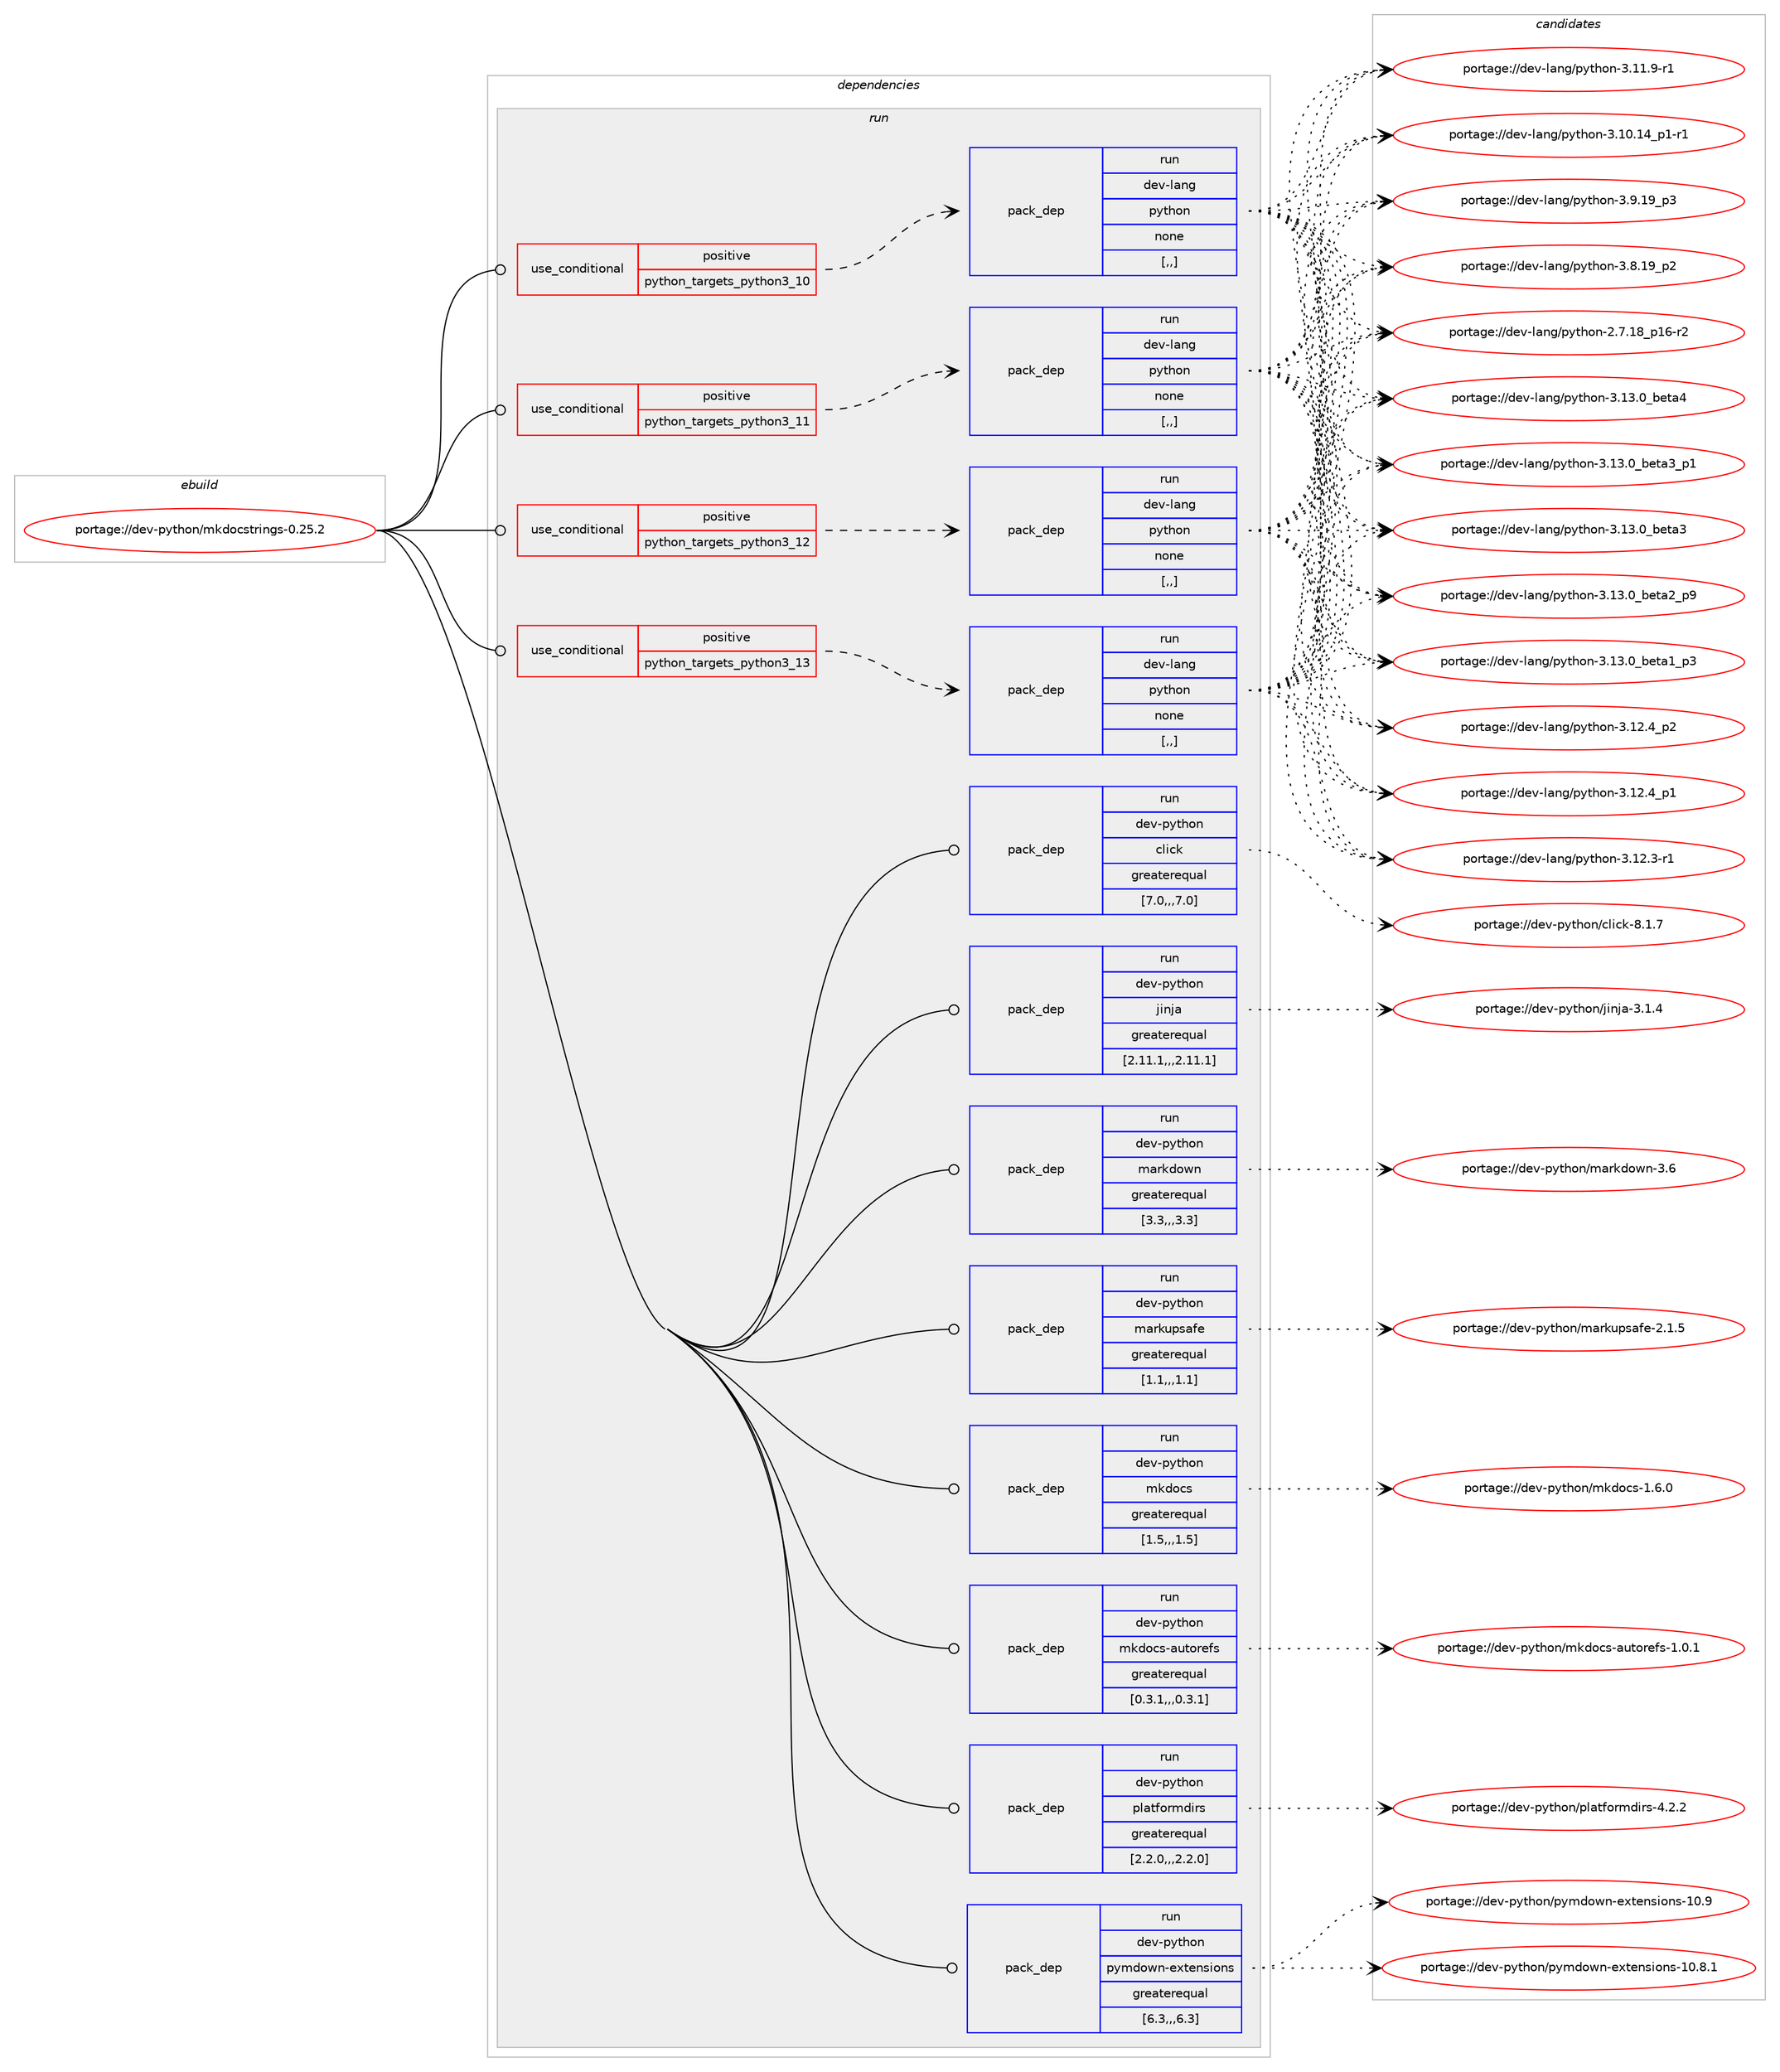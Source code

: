 digraph prolog {

# *************
# Graph options
# *************

newrank=true;
concentrate=true;
compound=true;
graph [rankdir=LR,fontname=Helvetica,fontsize=10,ranksep=1.5];#, ranksep=2.5, nodesep=0.2];
edge  [arrowhead=vee];
node  [fontname=Helvetica,fontsize=10];

# **********
# The ebuild
# **********

subgraph cluster_leftcol {
color=gray;
label=<<i>ebuild</i>>;
id [label="portage://dev-python/mkdocstrings-0.25.2", color=red, width=4, href="../dev-python/mkdocstrings-0.25.2.svg"];
}

# ****************
# The dependencies
# ****************

subgraph cluster_midcol {
color=gray;
label=<<i>dependencies</i>>;
subgraph cluster_compile {
fillcolor="#eeeeee";
style=filled;
label=<<i>compile</i>>;
}
subgraph cluster_compileandrun {
fillcolor="#eeeeee";
style=filled;
label=<<i>compile and run</i>>;
}
subgraph cluster_run {
fillcolor="#eeeeee";
style=filled;
label=<<i>run</i>>;
subgraph cond35012 {
dependency151860 [label=<<TABLE BORDER="0" CELLBORDER="1" CELLSPACING="0" CELLPADDING="4"><TR><TD ROWSPAN="3" CELLPADDING="10">use_conditional</TD></TR><TR><TD>positive</TD></TR><TR><TD>python_targets_python3_10</TD></TR></TABLE>>, shape=none, color=red];
subgraph pack115599 {
dependency151861 [label=<<TABLE BORDER="0" CELLBORDER="1" CELLSPACING="0" CELLPADDING="4" WIDTH="220"><TR><TD ROWSPAN="6" CELLPADDING="30">pack_dep</TD></TR><TR><TD WIDTH="110">run</TD></TR><TR><TD>dev-lang</TD></TR><TR><TD>python</TD></TR><TR><TD>none</TD></TR><TR><TD>[,,]</TD></TR></TABLE>>, shape=none, color=blue];
}
dependency151860:e -> dependency151861:w [weight=20,style="dashed",arrowhead="vee"];
}
id:e -> dependency151860:w [weight=20,style="solid",arrowhead="odot"];
subgraph cond35013 {
dependency151862 [label=<<TABLE BORDER="0" CELLBORDER="1" CELLSPACING="0" CELLPADDING="4"><TR><TD ROWSPAN="3" CELLPADDING="10">use_conditional</TD></TR><TR><TD>positive</TD></TR><TR><TD>python_targets_python3_11</TD></TR></TABLE>>, shape=none, color=red];
subgraph pack115600 {
dependency151863 [label=<<TABLE BORDER="0" CELLBORDER="1" CELLSPACING="0" CELLPADDING="4" WIDTH="220"><TR><TD ROWSPAN="6" CELLPADDING="30">pack_dep</TD></TR><TR><TD WIDTH="110">run</TD></TR><TR><TD>dev-lang</TD></TR><TR><TD>python</TD></TR><TR><TD>none</TD></TR><TR><TD>[,,]</TD></TR></TABLE>>, shape=none, color=blue];
}
dependency151862:e -> dependency151863:w [weight=20,style="dashed",arrowhead="vee"];
}
id:e -> dependency151862:w [weight=20,style="solid",arrowhead="odot"];
subgraph cond35014 {
dependency151864 [label=<<TABLE BORDER="0" CELLBORDER="1" CELLSPACING="0" CELLPADDING="4"><TR><TD ROWSPAN="3" CELLPADDING="10">use_conditional</TD></TR><TR><TD>positive</TD></TR><TR><TD>python_targets_python3_12</TD></TR></TABLE>>, shape=none, color=red];
subgraph pack115601 {
dependency151865 [label=<<TABLE BORDER="0" CELLBORDER="1" CELLSPACING="0" CELLPADDING="4" WIDTH="220"><TR><TD ROWSPAN="6" CELLPADDING="30">pack_dep</TD></TR><TR><TD WIDTH="110">run</TD></TR><TR><TD>dev-lang</TD></TR><TR><TD>python</TD></TR><TR><TD>none</TD></TR><TR><TD>[,,]</TD></TR></TABLE>>, shape=none, color=blue];
}
dependency151864:e -> dependency151865:w [weight=20,style="dashed",arrowhead="vee"];
}
id:e -> dependency151864:w [weight=20,style="solid",arrowhead="odot"];
subgraph cond35015 {
dependency151866 [label=<<TABLE BORDER="0" CELLBORDER="1" CELLSPACING="0" CELLPADDING="4"><TR><TD ROWSPAN="3" CELLPADDING="10">use_conditional</TD></TR><TR><TD>positive</TD></TR><TR><TD>python_targets_python3_13</TD></TR></TABLE>>, shape=none, color=red];
subgraph pack115602 {
dependency151867 [label=<<TABLE BORDER="0" CELLBORDER="1" CELLSPACING="0" CELLPADDING="4" WIDTH="220"><TR><TD ROWSPAN="6" CELLPADDING="30">pack_dep</TD></TR><TR><TD WIDTH="110">run</TD></TR><TR><TD>dev-lang</TD></TR><TR><TD>python</TD></TR><TR><TD>none</TD></TR><TR><TD>[,,]</TD></TR></TABLE>>, shape=none, color=blue];
}
dependency151866:e -> dependency151867:w [weight=20,style="dashed",arrowhead="vee"];
}
id:e -> dependency151866:w [weight=20,style="solid",arrowhead="odot"];
subgraph pack115603 {
dependency151868 [label=<<TABLE BORDER="0" CELLBORDER="1" CELLSPACING="0" CELLPADDING="4" WIDTH="220"><TR><TD ROWSPAN="6" CELLPADDING="30">pack_dep</TD></TR><TR><TD WIDTH="110">run</TD></TR><TR><TD>dev-python</TD></TR><TR><TD>click</TD></TR><TR><TD>greaterequal</TD></TR><TR><TD>[7.0,,,7.0]</TD></TR></TABLE>>, shape=none, color=blue];
}
id:e -> dependency151868:w [weight=20,style="solid",arrowhead="odot"];
subgraph pack115604 {
dependency151869 [label=<<TABLE BORDER="0" CELLBORDER="1" CELLSPACING="0" CELLPADDING="4" WIDTH="220"><TR><TD ROWSPAN="6" CELLPADDING="30">pack_dep</TD></TR><TR><TD WIDTH="110">run</TD></TR><TR><TD>dev-python</TD></TR><TR><TD>jinja</TD></TR><TR><TD>greaterequal</TD></TR><TR><TD>[2.11.1,,,2.11.1]</TD></TR></TABLE>>, shape=none, color=blue];
}
id:e -> dependency151869:w [weight=20,style="solid",arrowhead="odot"];
subgraph pack115605 {
dependency151870 [label=<<TABLE BORDER="0" CELLBORDER="1" CELLSPACING="0" CELLPADDING="4" WIDTH="220"><TR><TD ROWSPAN="6" CELLPADDING="30">pack_dep</TD></TR><TR><TD WIDTH="110">run</TD></TR><TR><TD>dev-python</TD></TR><TR><TD>markdown</TD></TR><TR><TD>greaterequal</TD></TR><TR><TD>[3.3,,,3.3]</TD></TR></TABLE>>, shape=none, color=blue];
}
id:e -> dependency151870:w [weight=20,style="solid",arrowhead="odot"];
subgraph pack115606 {
dependency151871 [label=<<TABLE BORDER="0" CELLBORDER="1" CELLSPACING="0" CELLPADDING="4" WIDTH="220"><TR><TD ROWSPAN="6" CELLPADDING="30">pack_dep</TD></TR><TR><TD WIDTH="110">run</TD></TR><TR><TD>dev-python</TD></TR><TR><TD>markupsafe</TD></TR><TR><TD>greaterequal</TD></TR><TR><TD>[1.1,,,1.1]</TD></TR></TABLE>>, shape=none, color=blue];
}
id:e -> dependency151871:w [weight=20,style="solid",arrowhead="odot"];
subgraph pack115607 {
dependency151872 [label=<<TABLE BORDER="0" CELLBORDER="1" CELLSPACING="0" CELLPADDING="4" WIDTH="220"><TR><TD ROWSPAN="6" CELLPADDING="30">pack_dep</TD></TR><TR><TD WIDTH="110">run</TD></TR><TR><TD>dev-python</TD></TR><TR><TD>mkdocs</TD></TR><TR><TD>greaterequal</TD></TR><TR><TD>[1.5,,,1.5]</TD></TR></TABLE>>, shape=none, color=blue];
}
id:e -> dependency151872:w [weight=20,style="solid",arrowhead="odot"];
subgraph pack115608 {
dependency151873 [label=<<TABLE BORDER="0" CELLBORDER="1" CELLSPACING="0" CELLPADDING="4" WIDTH="220"><TR><TD ROWSPAN="6" CELLPADDING="30">pack_dep</TD></TR><TR><TD WIDTH="110">run</TD></TR><TR><TD>dev-python</TD></TR><TR><TD>mkdocs-autorefs</TD></TR><TR><TD>greaterequal</TD></TR><TR><TD>[0.3.1,,,0.3.1]</TD></TR></TABLE>>, shape=none, color=blue];
}
id:e -> dependency151873:w [weight=20,style="solid",arrowhead="odot"];
subgraph pack115609 {
dependency151874 [label=<<TABLE BORDER="0" CELLBORDER="1" CELLSPACING="0" CELLPADDING="4" WIDTH="220"><TR><TD ROWSPAN="6" CELLPADDING="30">pack_dep</TD></TR><TR><TD WIDTH="110">run</TD></TR><TR><TD>dev-python</TD></TR><TR><TD>platformdirs</TD></TR><TR><TD>greaterequal</TD></TR><TR><TD>[2.2.0,,,2.2.0]</TD></TR></TABLE>>, shape=none, color=blue];
}
id:e -> dependency151874:w [weight=20,style="solid",arrowhead="odot"];
subgraph pack115610 {
dependency151875 [label=<<TABLE BORDER="0" CELLBORDER="1" CELLSPACING="0" CELLPADDING="4" WIDTH="220"><TR><TD ROWSPAN="6" CELLPADDING="30">pack_dep</TD></TR><TR><TD WIDTH="110">run</TD></TR><TR><TD>dev-python</TD></TR><TR><TD>pymdown-extensions</TD></TR><TR><TD>greaterequal</TD></TR><TR><TD>[6.3,,,6.3]</TD></TR></TABLE>>, shape=none, color=blue];
}
id:e -> dependency151875:w [weight=20,style="solid",arrowhead="odot"];
}
}

# **************
# The candidates
# **************

subgraph cluster_choices {
rank=same;
color=gray;
label=<<i>candidates</i>>;

subgraph choice115599 {
color=black;
nodesep=1;
choice1001011184510897110103471121211161041111104551464951464895981011169752 [label="portage://dev-lang/python-3.13.0_beta4", color=red, width=4,href="../dev-lang/python-3.13.0_beta4.svg"];
choice10010111845108971101034711212111610411111045514649514648959810111697519511249 [label="portage://dev-lang/python-3.13.0_beta3_p1", color=red, width=4,href="../dev-lang/python-3.13.0_beta3_p1.svg"];
choice1001011184510897110103471121211161041111104551464951464895981011169751 [label="portage://dev-lang/python-3.13.0_beta3", color=red, width=4,href="../dev-lang/python-3.13.0_beta3.svg"];
choice10010111845108971101034711212111610411111045514649514648959810111697509511257 [label="portage://dev-lang/python-3.13.0_beta2_p9", color=red, width=4,href="../dev-lang/python-3.13.0_beta2_p9.svg"];
choice10010111845108971101034711212111610411111045514649514648959810111697499511251 [label="portage://dev-lang/python-3.13.0_beta1_p3", color=red, width=4,href="../dev-lang/python-3.13.0_beta1_p3.svg"];
choice100101118451089711010347112121116104111110455146495046529511250 [label="portage://dev-lang/python-3.12.4_p2", color=red, width=4,href="../dev-lang/python-3.12.4_p2.svg"];
choice100101118451089711010347112121116104111110455146495046529511249 [label="portage://dev-lang/python-3.12.4_p1", color=red, width=4,href="../dev-lang/python-3.12.4_p1.svg"];
choice100101118451089711010347112121116104111110455146495046514511449 [label="portage://dev-lang/python-3.12.3-r1", color=red, width=4,href="../dev-lang/python-3.12.3-r1.svg"];
choice100101118451089711010347112121116104111110455146494946574511449 [label="portage://dev-lang/python-3.11.9-r1", color=red, width=4,href="../dev-lang/python-3.11.9-r1.svg"];
choice100101118451089711010347112121116104111110455146494846495295112494511449 [label="portage://dev-lang/python-3.10.14_p1-r1", color=red, width=4,href="../dev-lang/python-3.10.14_p1-r1.svg"];
choice100101118451089711010347112121116104111110455146574649579511251 [label="portage://dev-lang/python-3.9.19_p3", color=red, width=4,href="../dev-lang/python-3.9.19_p3.svg"];
choice100101118451089711010347112121116104111110455146564649579511250 [label="portage://dev-lang/python-3.8.19_p2", color=red, width=4,href="../dev-lang/python-3.8.19_p2.svg"];
choice100101118451089711010347112121116104111110455046554649569511249544511450 [label="portage://dev-lang/python-2.7.18_p16-r2", color=red, width=4,href="../dev-lang/python-2.7.18_p16-r2.svg"];
dependency151861:e -> choice1001011184510897110103471121211161041111104551464951464895981011169752:w [style=dotted,weight="100"];
dependency151861:e -> choice10010111845108971101034711212111610411111045514649514648959810111697519511249:w [style=dotted,weight="100"];
dependency151861:e -> choice1001011184510897110103471121211161041111104551464951464895981011169751:w [style=dotted,weight="100"];
dependency151861:e -> choice10010111845108971101034711212111610411111045514649514648959810111697509511257:w [style=dotted,weight="100"];
dependency151861:e -> choice10010111845108971101034711212111610411111045514649514648959810111697499511251:w [style=dotted,weight="100"];
dependency151861:e -> choice100101118451089711010347112121116104111110455146495046529511250:w [style=dotted,weight="100"];
dependency151861:e -> choice100101118451089711010347112121116104111110455146495046529511249:w [style=dotted,weight="100"];
dependency151861:e -> choice100101118451089711010347112121116104111110455146495046514511449:w [style=dotted,weight="100"];
dependency151861:e -> choice100101118451089711010347112121116104111110455146494946574511449:w [style=dotted,weight="100"];
dependency151861:e -> choice100101118451089711010347112121116104111110455146494846495295112494511449:w [style=dotted,weight="100"];
dependency151861:e -> choice100101118451089711010347112121116104111110455146574649579511251:w [style=dotted,weight="100"];
dependency151861:e -> choice100101118451089711010347112121116104111110455146564649579511250:w [style=dotted,weight="100"];
dependency151861:e -> choice100101118451089711010347112121116104111110455046554649569511249544511450:w [style=dotted,weight="100"];
}
subgraph choice115600 {
color=black;
nodesep=1;
choice1001011184510897110103471121211161041111104551464951464895981011169752 [label="portage://dev-lang/python-3.13.0_beta4", color=red, width=4,href="../dev-lang/python-3.13.0_beta4.svg"];
choice10010111845108971101034711212111610411111045514649514648959810111697519511249 [label="portage://dev-lang/python-3.13.0_beta3_p1", color=red, width=4,href="../dev-lang/python-3.13.0_beta3_p1.svg"];
choice1001011184510897110103471121211161041111104551464951464895981011169751 [label="portage://dev-lang/python-3.13.0_beta3", color=red, width=4,href="../dev-lang/python-3.13.0_beta3.svg"];
choice10010111845108971101034711212111610411111045514649514648959810111697509511257 [label="portage://dev-lang/python-3.13.0_beta2_p9", color=red, width=4,href="../dev-lang/python-3.13.0_beta2_p9.svg"];
choice10010111845108971101034711212111610411111045514649514648959810111697499511251 [label="portage://dev-lang/python-3.13.0_beta1_p3", color=red, width=4,href="../dev-lang/python-3.13.0_beta1_p3.svg"];
choice100101118451089711010347112121116104111110455146495046529511250 [label="portage://dev-lang/python-3.12.4_p2", color=red, width=4,href="../dev-lang/python-3.12.4_p2.svg"];
choice100101118451089711010347112121116104111110455146495046529511249 [label="portage://dev-lang/python-3.12.4_p1", color=red, width=4,href="../dev-lang/python-3.12.4_p1.svg"];
choice100101118451089711010347112121116104111110455146495046514511449 [label="portage://dev-lang/python-3.12.3-r1", color=red, width=4,href="../dev-lang/python-3.12.3-r1.svg"];
choice100101118451089711010347112121116104111110455146494946574511449 [label="portage://dev-lang/python-3.11.9-r1", color=red, width=4,href="../dev-lang/python-3.11.9-r1.svg"];
choice100101118451089711010347112121116104111110455146494846495295112494511449 [label="portage://dev-lang/python-3.10.14_p1-r1", color=red, width=4,href="../dev-lang/python-3.10.14_p1-r1.svg"];
choice100101118451089711010347112121116104111110455146574649579511251 [label="portage://dev-lang/python-3.9.19_p3", color=red, width=4,href="../dev-lang/python-3.9.19_p3.svg"];
choice100101118451089711010347112121116104111110455146564649579511250 [label="portage://dev-lang/python-3.8.19_p2", color=red, width=4,href="../dev-lang/python-3.8.19_p2.svg"];
choice100101118451089711010347112121116104111110455046554649569511249544511450 [label="portage://dev-lang/python-2.7.18_p16-r2", color=red, width=4,href="../dev-lang/python-2.7.18_p16-r2.svg"];
dependency151863:e -> choice1001011184510897110103471121211161041111104551464951464895981011169752:w [style=dotted,weight="100"];
dependency151863:e -> choice10010111845108971101034711212111610411111045514649514648959810111697519511249:w [style=dotted,weight="100"];
dependency151863:e -> choice1001011184510897110103471121211161041111104551464951464895981011169751:w [style=dotted,weight="100"];
dependency151863:e -> choice10010111845108971101034711212111610411111045514649514648959810111697509511257:w [style=dotted,weight="100"];
dependency151863:e -> choice10010111845108971101034711212111610411111045514649514648959810111697499511251:w [style=dotted,weight="100"];
dependency151863:e -> choice100101118451089711010347112121116104111110455146495046529511250:w [style=dotted,weight="100"];
dependency151863:e -> choice100101118451089711010347112121116104111110455146495046529511249:w [style=dotted,weight="100"];
dependency151863:e -> choice100101118451089711010347112121116104111110455146495046514511449:w [style=dotted,weight="100"];
dependency151863:e -> choice100101118451089711010347112121116104111110455146494946574511449:w [style=dotted,weight="100"];
dependency151863:e -> choice100101118451089711010347112121116104111110455146494846495295112494511449:w [style=dotted,weight="100"];
dependency151863:e -> choice100101118451089711010347112121116104111110455146574649579511251:w [style=dotted,weight="100"];
dependency151863:e -> choice100101118451089711010347112121116104111110455146564649579511250:w [style=dotted,weight="100"];
dependency151863:e -> choice100101118451089711010347112121116104111110455046554649569511249544511450:w [style=dotted,weight="100"];
}
subgraph choice115601 {
color=black;
nodesep=1;
choice1001011184510897110103471121211161041111104551464951464895981011169752 [label="portage://dev-lang/python-3.13.0_beta4", color=red, width=4,href="../dev-lang/python-3.13.0_beta4.svg"];
choice10010111845108971101034711212111610411111045514649514648959810111697519511249 [label="portage://dev-lang/python-3.13.0_beta3_p1", color=red, width=4,href="../dev-lang/python-3.13.0_beta3_p1.svg"];
choice1001011184510897110103471121211161041111104551464951464895981011169751 [label="portage://dev-lang/python-3.13.0_beta3", color=red, width=4,href="../dev-lang/python-3.13.0_beta3.svg"];
choice10010111845108971101034711212111610411111045514649514648959810111697509511257 [label="portage://dev-lang/python-3.13.0_beta2_p9", color=red, width=4,href="../dev-lang/python-3.13.0_beta2_p9.svg"];
choice10010111845108971101034711212111610411111045514649514648959810111697499511251 [label="portage://dev-lang/python-3.13.0_beta1_p3", color=red, width=4,href="../dev-lang/python-3.13.0_beta1_p3.svg"];
choice100101118451089711010347112121116104111110455146495046529511250 [label="portage://dev-lang/python-3.12.4_p2", color=red, width=4,href="../dev-lang/python-3.12.4_p2.svg"];
choice100101118451089711010347112121116104111110455146495046529511249 [label="portage://dev-lang/python-3.12.4_p1", color=red, width=4,href="../dev-lang/python-3.12.4_p1.svg"];
choice100101118451089711010347112121116104111110455146495046514511449 [label="portage://dev-lang/python-3.12.3-r1", color=red, width=4,href="../dev-lang/python-3.12.3-r1.svg"];
choice100101118451089711010347112121116104111110455146494946574511449 [label="portage://dev-lang/python-3.11.9-r1", color=red, width=4,href="../dev-lang/python-3.11.9-r1.svg"];
choice100101118451089711010347112121116104111110455146494846495295112494511449 [label="portage://dev-lang/python-3.10.14_p1-r1", color=red, width=4,href="../dev-lang/python-3.10.14_p1-r1.svg"];
choice100101118451089711010347112121116104111110455146574649579511251 [label="portage://dev-lang/python-3.9.19_p3", color=red, width=4,href="../dev-lang/python-3.9.19_p3.svg"];
choice100101118451089711010347112121116104111110455146564649579511250 [label="portage://dev-lang/python-3.8.19_p2", color=red, width=4,href="../dev-lang/python-3.8.19_p2.svg"];
choice100101118451089711010347112121116104111110455046554649569511249544511450 [label="portage://dev-lang/python-2.7.18_p16-r2", color=red, width=4,href="../dev-lang/python-2.7.18_p16-r2.svg"];
dependency151865:e -> choice1001011184510897110103471121211161041111104551464951464895981011169752:w [style=dotted,weight="100"];
dependency151865:e -> choice10010111845108971101034711212111610411111045514649514648959810111697519511249:w [style=dotted,weight="100"];
dependency151865:e -> choice1001011184510897110103471121211161041111104551464951464895981011169751:w [style=dotted,weight="100"];
dependency151865:e -> choice10010111845108971101034711212111610411111045514649514648959810111697509511257:w [style=dotted,weight="100"];
dependency151865:e -> choice10010111845108971101034711212111610411111045514649514648959810111697499511251:w [style=dotted,weight="100"];
dependency151865:e -> choice100101118451089711010347112121116104111110455146495046529511250:w [style=dotted,weight="100"];
dependency151865:e -> choice100101118451089711010347112121116104111110455146495046529511249:w [style=dotted,weight="100"];
dependency151865:e -> choice100101118451089711010347112121116104111110455146495046514511449:w [style=dotted,weight="100"];
dependency151865:e -> choice100101118451089711010347112121116104111110455146494946574511449:w [style=dotted,weight="100"];
dependency151865:e -> choice100101118451089711010347112121116104111110455146494846495295112494511449:w [style=dotted,weight="100"];
dependency151865:e -> choice100101118451089711010347112121116104111110455146574649579511251:w [style=dotted,weight="100"];
dependency151865:e -> choice100101118451089711010347112121116104111110455146564649579511250:w [style=dotted,weight="100"];
dependency151865:e -> choice100101118451089711010347112121116104111110455046554649569511249544511450:w [style=dotted,weight="100"];
}
subgraph choice115602 {
color=black;
nodesep=1;
choice1001011184510897110103471121211161041111104551464951464895981011169752 [label="portage://dev-lang/python-3.13.0_beta4", color=red, width=4,href="../dev-lang/python-3.13.0_beta4.svg"];
choice10010111845108971101034711212111610411111045514649514648959810111697519511249 [label="portage://dev-lang/python-3.13.0_beta3_p1", color=red, width=4,href="../dev-lang/python-3.13.0_beta3_p1.svg"];
choice1001011184510897110103471121211161041111104551464951464895981011169751 [label="portage://dev-lang/python-3.13.0_beta3", color=red, width=4,href="../dev-lang/python-3.13.0_beta3.svg"];
choice10010111845108971101034711212111610411111045514649514648959810111697509511257 [label="portage://dev-lang/python-3.13.0_beta2_p9", color=red, width=4,href="../dev-lang/python-3.13.0_beta2_p9.svg"];
choice10010111845108971101034711212111610411111045514649514648959810111697499511251 [label="portage://dev-lang/python-3.13.0_beta1_p3", color=red, width=4,href="../dev-lang/python-3.13.0_beta1_p3.svg"];
choice100101118451089711010347112121116104111110455146495046529511250 [label="portage://dev-lang/python-3.12.4_p2", color=red, width=4,href="../dev-lang/python-3.12.4_p2.svg"];
choice100101118451089711010347112121116104111110455146495046529511249 [label="portage://dev-lang/python-3.12.4_p1", color=red, width=4,href="../dev-lang/python-3.12.4_p1.svg"];
choice100101118451089711010347112121116104111110455146495046514511449 [label="portage://dev-lang/python-3.12.3-r1", color=red, width=4,href="../dev-lang/python-3.12.3-r1.svg"];
choice100101118451089711010347112121116104111110455146494946574511449 [label="portage://dev-lang/python-3.11.9-r1", color=red, width=4,href="../dev-lang/python-3.11.9-r1.svg"];
choice100101118451089711010347112121116104111110455146494846495295112494511449 [label="portage://dev-lang/python-3.10.14_p1-r1", color=red, width=4,href="../dev-lang/python-3.10.14_p1-r1.svg"];
choice100101118451089711010347112121116104111110455146574649579511251 [label="portage://dev-lang/python-3.9.19_p3", color=red, width=4,href="../dev-lang/python-3.9.19_p3.svg"];
choice100101118451089711010347112121116104111110455146564649579511250 [label="portage://dev-lang/python-3.8.19_p2", color=red, width=4,href="../dev-lang/python-3.8.19_p2.svg"];
choice100101118451089711010347112121116104111110455046554649569511249544511450 [label="portage://dev-lang/python-2.7.18_p16-r2", color=red, width=4,href="../dev-lang/python-2.7.18_p16-r2.svg"];
dependency151867:e -> choice1001011184510897110103471121211161041111104551464951464895981011169752:w [style=dotted,weight="100"];
dependency151867:e -> choice10010111845108971101034711212111610411111045514649514648959810111697519511249:w [style=dotted,weight="100"];
dependency151867:e -> choice1001011184510897110103471121211161041111104551464951464895981011169751:w [style=dotted,weight="100"];
dependency151867:e -> choice10010111845108971101034711212111610411111045514649514648959810111697509511257:w [style=dotted,weight="100"];
dependency151867:e -> choice10010111845108971101034711212111610411111045514649514648959810111697499511251:w [style=dotted,weight="100"];
dependency151867:e -> choice100101118451089711010347112121116104111110455146495046529511250:w [style=dotted,weight="100"];
dependency151867:e -> choice100101118451089711010347112121116104111110455146495046529511249:w [style=dotted,weight="100"];
dependency151867:e -> choice100101118451089711010347112121116104111110455146495046514511449:w [style=dotted,weight="100"];
dependency151867:e -> choice100101118451089711010347112121116104111110455146494946574511449:w [style=dotted,weight="100"];
dependency151867:e -> choice100101118451089711010347112121116104111110455146494846495295112494511449:w [style=dotted,weight="100"];
dependency151867:e -> choice100101118451089711010347112121116104111110455146574649579511251:w [style=dotted,weight="100"];
dependency151867:e -> choice100101118451089711010347112121116104111110455146564649579511250:w [style=dotted,weight="100"];
dependency151867:e -> choice100101118451089711010347112121116104111110455046554649569511249544511450:w [style=dotted,weight="100"];
}
subgraph choice115603 {
color=black;
nodesep=1;
choice10010111845112121116104111110479910810599107455646494655 [label="portage://dev-python/click-8.1.7", color=red, width=4,href="../dev-python/click-8.1.7.svg"];
dependency151868:e -> choice10010111845112121116104111110479910810599107455646494655:w [style=dotted,weight="100"];
}
subgraph choice115604 {
color=black;
nodesep=1;
choice100101118451121211161041111104710610511010697455146494652 [label="portage://dev-python/jinja-3.1.4", color=red, width=4,href="../dev-python/jinja-3.1.4.svg"];
dependency151869:e -> choice100101118451121211161041111104710610511010697455146494652:w [style=dotted,weight="100"];
}
subgraph choice115605 {
color=black;
nodesep=1;
choice10010111845112121116104111110471099711410710011111911045514654 [label="portage://dev-python/markdown-3.6", color=red, width=4,href="../dev-python/markdown-3.6.svg"];
dependency151870:e -> choice10010111845112121116104111110471099711410710011111911045514654:w [style=dotted,weight="100"];
}
subgraph choice115606 {
color=black;
nodesep=1;
choice10010111845112121116104111110471099711410711711211597102101455046494653 [label="portage://dev-python/markupsafe-2.1.5", color=red, width=4,href="../dev-python/markupsafe-2.1.5.svg"];
dependency151871:e -> choice10010111845112121116104111110471099711410711711211597102101455046494653:w [style=dotted,weight="100"];
}
subgraph choice115607 {
color=black;
nodesep=1;
choice100101118451121211161041111104710910710011199115454946544648 [label="portage://dev-python/mkdocs-1.6.0", color=red, width=4,href="../dev-python/mkdocs-1.6.0.svg"];
dependency151872:e -> choice100101118451121211161041111104710910710011199115454946544648:w [style=dotted,weight="100"];
}
subgraph choice115608 {
color=black;
nodesep=1;
choice1001011184511212111610411111047109107100111991154597117116111114101102115454946484649 [label="portage://dev-python/mkdocs-autorefs-1.0.1", color=red, width=4,href="../dev-python/mkdocs-autorefs-1.0.1.svg"];
dependency151873:e -> choice1001011184511212111610411111047109107100111991154597117116111114101102115454946484649:w [style=dotted,weight="100"];
}
subgraph choice115609 {
color=black;
nodesep=1;
choice100101118451121211161041111104711210897116102111114109100105114115455246504650 [label="portage://dev-python/platformdirs-4.2.2", color=red, width=4,href="../dev-python/platformdirs-4.2.2.svg"];
dependency151874:e -> choice100101118451121211161041111104711210897116102111114109100105114115455246504650:w [style=dotted,weight="100"];
}
subgraph choice115610 {
color=black;
nodesep=1;
choice1001011184511212111610411111047112121109100111119110451011201161011101151051111101154549484657 [label="portage://dev-python/pymdown-extensions-10.9", color=red, width=4,href="../dev-python/pymdown-extensions-10.9.svg"];
choice10010111845112121116104111110471121211091001111191104510112011610111011510511111011545494846564649 [label="portage://dev-python/pymdown-extensions-10.8.1", color=red, width=4,href="../dev-python/pymdown-extensions-10.8.1.svg"];
dependency151875:e -> choice1001011184511212111610411111047112121109100111119110451011201161011101151051111101154549484657:w [style=dotted,weight="100"];
dependency151875:e -> choice10010111845112121116104111110471121211091001111191104510112011610111011510511111011545494846564649:w [style=dotted,weight="100"];
}
}

}

